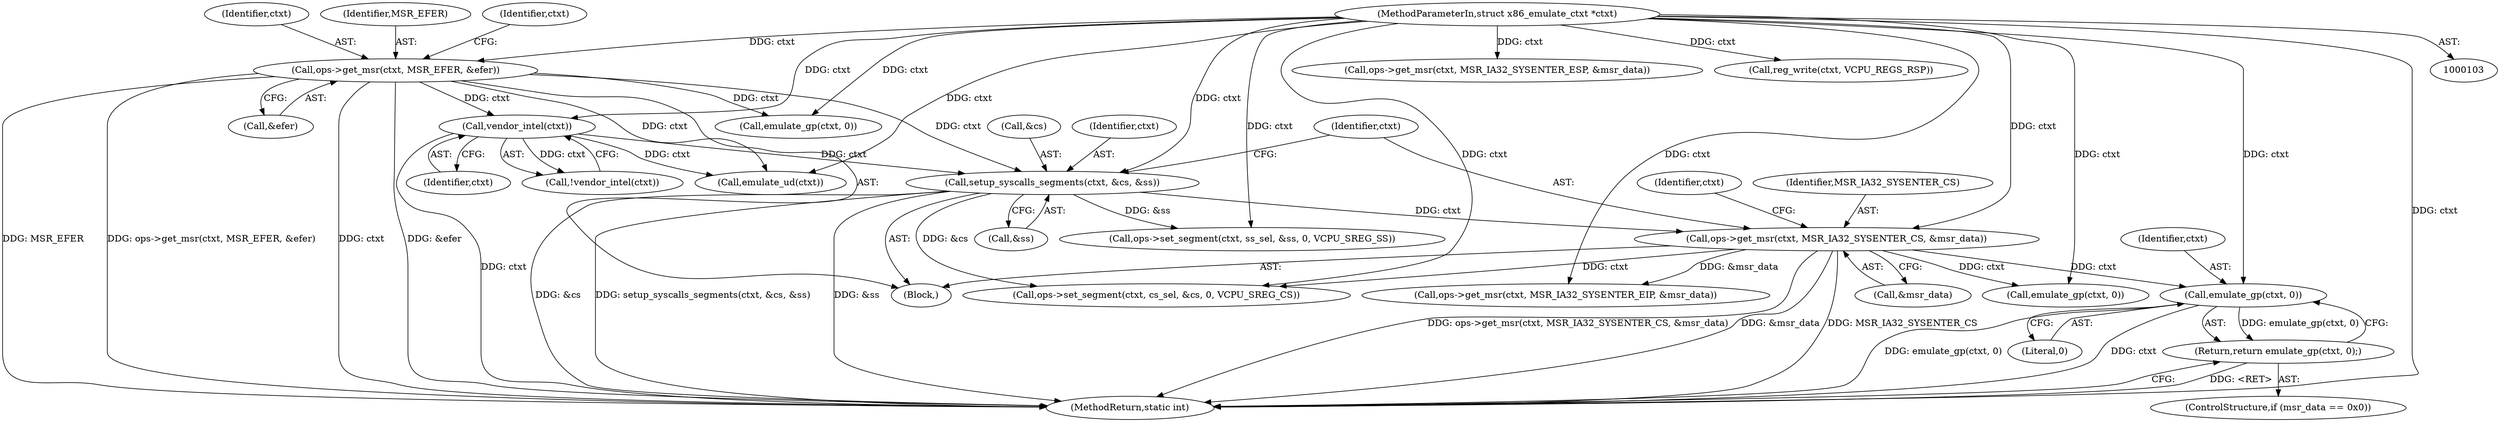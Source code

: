 digraph "0_linux_f3747379accba8e95d70cec0eae0582c8c182050@pointer" {
"1000195" [label="(Call,emulate_gp(ctxt, 0))"];
"1000167" [label="(Call,ops->get_msr(ctxt, MSR_IA32_SYSENTER_CS, &msr_data))"];
"1000161" [label="(Call,setup_syscalls_segments(ctxt, &cs, &ss))"];
"1000148" [label="(Call,vendor_intel(ctxt))"];
"1000121" [label="(Call,ops->get_msr(ctxt, MSR_EFER, &efer))"];
"1000104" [label="(MethodParameterIn,struct x86_emulate_ctxt *ctxt)"];
"1000194" [label="(Return,return emulate_gp(ctxt, 0);)"];
"1000197" [label="(Literal,0)"];
"1000161" [label="(Call,setup_syscalls_segments(ctxt, &cs, &ss))"];
"1000170" [label="(Call,&msr_data)"];
"1000165" [label="(Call,&ss)"];
"1000104" [label="(MethodParameterIn,struct x86_emulate_ctxt *ctxt)"];
"1000149" [label="(Identifier,ctxt)"];
"1000195" [label="(Call,emulate_gp(ctxt, 0))"];
"1000253" [label="(Call,ops->set_segment(ctxt, ss_sel, &ss, 0, VCPU_SREG_SS))"];
"1000270" [label="(Call,ops->get_msr(ctxt, MSR_IA32_SYSENTER_ESP, &msr_data))"];
"1000163" [label="(Call,&cs)"];
"1000194" [label="(Return,return emulate_gp(ctxt, 0);)"];
"1000122" [label="(Identifier,ctxt)"];
"1000123" [label="(Identifier,MSR_EFER)"];
"1000190" [label="(ControlStructure,if (msr_data == 0x0))"];
"1000151" [label="(Call,emulate_ud(ctxt))"];
"1000277" [label="(Call,reg_write(ctxt, VCPU_REGS_RSP))"];
"1000129" [label="(Identifier,ctxt)"];
"1000167" [label="(Call,ops->get_msr(ctxt, MSR_IA32_SYSENTER_CS, &msr_data))"];
"1000174" [label="(Identifier,ctxt)"];
"1000260" [label="(Call,ops->get_msr(ctxt, MSR_IA32_SYSENTER_EIP, &msr_data))"];
"1000124" [label="(Call,&efer)"];
"1000162" [label="(Identifier,ctxt)"];
"1000148" [label="(Call,vendor_intel(ctxt))"];
"1000147" [label="(Call,!vendor_intel(ctxt))"];
"1000185" [label="(Call,emulate_gp(ctxt, 0))"];
"1000169" [label="(Identifier,MSR_IA32_SYSENTER_CS)"];
"1000121" [label="(Call,ops->get_msr(ctxt, MSR_EFER, &efer))"];
"1000283" [label="(MethodReturn,static int)"];
"1000133" [label="(Call,emulate_gp(ctxt, 0))"];
"1000168" [label="(Identifier,ctxt)"];
"1000105" [label="(Block,)"];
"1000246" [label="(Call,ops->set_segment(ctxt, cs_sel, &cs, 0, VCPU_SREG_CS))"];
"1000196" [label="(Identifier,ctxt)"];
"1000195" -> "1000194"  [label="AST: "];
"1000195" -> "1000197"  [label="CFG: "];
"1000196" -> "1000195"  [label="AST: "];
"1000197" -> "1000195"  [label="AST: "];
"1000194" -> "1000195"  [label="CFG: "];
"1000195" -> "1000283"  [label="DDG: emulate_gp(ctxt, 0)"];
"1000195" -> "1000283"  [label="DDG: ctxt"];
"1000195" -> "1000194"  [label="DDG: emulate_gp(ctxt, 0)"];
"1000167" -> "1000195"  [label="DDG: ctxt"];
"1000104" -> "1000195"  [label="DDG: ctxt"];
"1000167" -> "1000105"  [label="AST: "];
"1000167" -> "1000170"  [label="CFG: "];
"1000168" -> "1000167"  [label="AST: "];
"1000169" -> "1000167"  [label="AST: "];
"1000170" -> "1000167"  [label="AST: "];
"1000174" -> "1000167"  [label="CFG: "];
"1000167" -> "1000283"  [label="DDG: MSR_IA32_SYSENTER_CS"];
"1000167" -> "1000283"  [label="DDG: ops->get_msr(ctxt, MSR_IA32_SYSENTER_CS, &msr_data)"];
"1000167" -> "1000283"  [label="DDG: &msr_data"];
"1000161" -> "1000167"  [label="DDG: ctxt"];
"1000104" -> "1000167"  [label="DDG: ctxt"];
"1000167" -> "1000185"  [label="DDG: ctxt"];
"1000167" -> "1000246"  [label="DDG: ctxt"];
"1000167" -> "1000260"  [label="DDG: &msr_data"];
"1000161" -> "1000105"  [label="AST: "];
"1000161" -> "1000165"  [label="CFG: "];
"1000162" -> "1000161"  [label="AST: "];
"1000163" -> "1000161"  [label="AST: "];
"1000165" -> "1000161"  [label="AST: "];
"1000168" -> "1000161"  [label="CFG: "];
"1000161" -> "1000283"  [label="DDG: &cs"];
"1000161" -> "1000283"  [label="DDG: setup_syscalls_segments(ctxt, &cs, &ss)"];
"1000161" -> "1000283"  [label="DDG: &ss"];
"1000148" -> "1000161"  [label="DDG: ctxt"];
"1000121" -> "1000161"  [label="DDG: ctxt"];
"1000104" -> "1000161"  [label="DDG: ctxt"];
"1000161" -> "1000246"  [label="DDG: &cs"];
"1000161" -> "1000253"  [label="DDG: &ss"];
"1000148" -> "1000147"  [label="AST: "];
"1000148" -> "1000149"  [label="CFG: "];
"1000149" -> "1000148"  [label="AST: "];
"1000147" -> "1000148"  [label="CFG: "];
"1000148" -> "1000283"  [label="DDG: ctxt"];
"1000148" -> "1000147"  [label="DDG: ctxt"];
"1000121" -> "1000148"  [label="DDG: ctxt"];
"1000104" -> "1000148"  [label="DDG: ctxt"];
"1000148" -> "1000151"  [label="DDG: ctxt"];
"1000121" -> "1000105"  [label="AST: "];
"1000121" -> "1000124"  [label="CFG: "];
"1000122" -> "1000121"  [label="AST: "];
"1000123" -> "1000121"  [label="AST: "];
"1000124" -> "1000121"  [label="AST: "];
"1000129" -> "1000121"  [label="CFG: "];
"1000121" -> "1000283"  [label="DDG: MSR_EFER"];
"1000121" -> "1000283"  [label="DDG: ops->get_msr(ctxt, MSR_EFER, &efer)"];
"1000121" -> "1000283"  [label="DDG: ctxt"];
"1000121" -> "1000283"  [label="DDG: &efer"];
"1000104" -> "1000121"  [label="DDG: ctxt"];
"1000121" -> "1000133"  [label="DDG: ctxt"];
"1000121" -> "1000151"  [label="DDG: ctxt"];
"1000104" -> "1000103"  [label="AST: "];
"1000104" -> "1000283"  [label="DDG: ctxt"];
"1000104" -> "1000133"  [label="DDG: ctxt"];
"1000104" -> "1000151"  [label="DDG: ctxt"];
"1000104" -> "1000185"  [label="DDG: ctxt"];
"1000104" -> "1000246"  [label="DDG: ctxt"];
"1000104" -> "1000253"  [label="DDG: ctxt"];
"1000104" -> "1000260"  [label="DDG: ctxt"];
"1000104" -> "1000270"  [label="DDG: ctxt"];
"1000104" -> "1000277"  [label="DDG: ctxt"];
"1000194" -> "1000190"  [label="AST: "];
"1000283" -> "1000194"  [label="CFG: "];
"1000194" -> "1000283"  [label="DDG: <RET>"];
}
